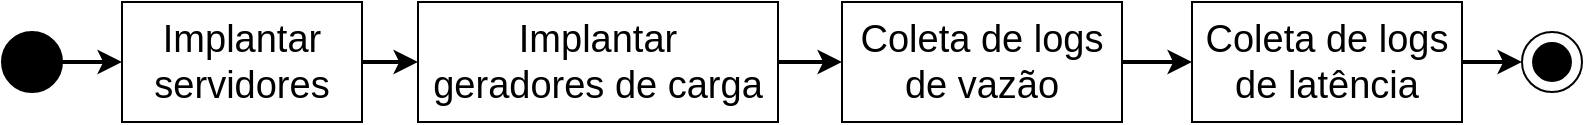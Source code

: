 <mxfile version="14.5.1" type="device"><diagram id="w-_znWhMuPQtgI2rvBHF" name="Page-1"><mxGraphModel dx="1422" dy="780" grid="1" gridSize="10" guides="1" tooltips="1" connect="1" arrows="1" fold="1" page="1" pageScale="1" pageWidth="850" pageHeight="1100" math="0" shadow="0"><root><mxCell id="0"/><mxCell id="1" parent="0"/><mxCell id="caLIB0Sc14GKjXhZfVvq-2" style="edgeStyle=orthogonalEdgeStyle;rounded=0;orthogonalLoop=1;jettySize=auto;html=1;entryX=0;entryY=0.5;entryDx=0;entryDy=0;fontFamily=Helvetica;fontSize=19;strokeWidth=2;" edge="1" parent="1" source="Int5Qt2M1eceMuGHmKjV-1" target="Int5Qt2M1eceMuGHmKjV-2"><mxGeometry relative="1" as="geometry"/></mxCell><mxCell id="Int5Qt2M1eceMuGHmKjV-1" value="Implantar&lt;br style=&quot;font-size: 19px;&quot;&gt;servidores" style="rounded=0;whiteSpace=wrap;html=1;fontSize=19;flipH=1;" parent="1" vertex="1"><mxGeometry x="180" y="70" width="120" height="60" as="geometry"/></mxCell><mxCell id="caLIB0Sc14GKjXhZfVvq-3" style="edgeStyle=orthogonalEdgeStyle;rounded=0;orthogonalLoop=1;jettySize=auto;html=1;strokeColor=#000000;strokeWidth=2;fontFamily=Helvetica;fontSize=19;" edge="1" parent="1" source="Int5Qt2M1eceMuGHmKjV-2" target="Int5Qt2M1eceMuGHmKjV-3"><mxGeometry relative="1" as="geometry"/></mxCell><mxCell id="Int5Qt2M1eceMuGHmKjV-2" value="Implantar&lt;br style=&quot;font-size: 19px;&quot;&gt;geradores de carga" style="rounded=0;whiteSpace=wrap;html=1;fontSize=19;flipH=1;" parent="1" vertex="1"><mxGeometry x="328" y="70" width="180" height="60" as="geometry"/></mxCell><mxCell id="caLIB0Sc14GKjXhZfVvq-4" style="edgeStyle=orthogonalEdgeStyle;rounded=0;orthogonalLoop=1;jettySize=auto;html=1;strokeColor=#000000;strokeWidth=2;fontFamily=Helvetica;fontSize=19;" edge="1" parent="1" source="Int5Qt2M1eceMuGHmKjV-3" target="Int5Qt2M1eceMuGHmKjV-4"><mxGeometry relative="1" as="geometry"/></mxCell><mxCell id="Int5Qt2M1eceMuGHmKjV-3" value="Coleta de logs&lt;br style=&quot;font-size: 19px;&quot;&gt;de vazão" style="rounded=0;whiteSpace=wrap;html=1;fontSize=19;flipH=1;" parent="1" vertex="1"><mxGeometry x="540" y="70" width="140" height="60" as="geometry"/></mxCell><mxCell id="caLIB0Sc14GKjXhZfVvq-5" style="edgeStyle=orthogonalEdgeStyle;rounded=0;orthogonalLoop=1;jettySize=auto;html=1;entryX=0;entryY=0.5;entryDx=0;entryDy=0;strokeColor=#000000;strokeWidth=2;fontFamily=Helvetica;fontSize=19;" edge="1" parent="1" source="Int5Qt2M1eceMuGHmKjV-4" target="Int5Qt2M1eceMuGHmKjV-12"><mxGeometry relative="1" as="geometry"/></mxCell><mxCell id="Int5Qt2M1eceMuGHmKjV-4" value="Coleta de logs&lt;br style=&quot;font-size: 19px;&quot;&gt;de latência" style="rounded=0;whiteSpace=wrap;html=1;fontSize=19;flipH=1;" parent="1" vertex="1"><mxGeometry x="715" y="70" width="135" height="60" as="geometry"/></mxCell><mxCell id="caLIB0Sc14GKjXhZfVvq-6" style="edgeStyle=orthogonalEdgeStyle;rounded=0;orthogonalLoop=1;jettySize=auto;html=1;strokeColor=#000000;strokeWidth=2;fontFamily=Helvetica;fontSize=19;" edge="1" parent="1" source="Int5Qt2M1eceMuGHmKjV-8" target="Int5Qt2M1eceMuGHmKjV-1"><mxGeometry relative="1" as="geometry"/></mxCell><mxCell id="Int5Qt2M1eceMuGHmKjV-8" value="" style="ellipse;whiteSpace=wrap;html=1;aspect=fixed;fillColor=#000000;flipH=1;fontSize=19;" parent="1" vertex="1"><mxGeometry x="120" y="85" width="30" height="30" as="geometry"/></mxCell><mxCell id="Int5Qt2M1eceMuGHmKjV-14" value="" style="group;flipH=1;aspect=fixed;fontSize=19;" parent="1" vertex="1" connectable="0"><mxGeometry x="880" y="85" width="30" height="30" as="geometry"/></mxCell><mxCell id="Int5Qt2M1eceMuGHmKjV-9" value="" style="ellipse;whiteSpace=wrap;html=1;aspect=fixed;fillColor=#000000;fontSize=19;" parent="Int5Qt2M1eceMuGHmKjV-14" vertex="1"><mxGeometry x="5.526" y="5.526" width="18.947" height="18.947" as="geometry"/></mxCell><mxCell id="Int5Qt2M1eceMuGHmKjV-12" value="" style="ellipse;whiteSpace=wrap;html=1;aspect=fixed;fillColor=none;fontSize=19;" parent="Int5Qt2M1eceMuGHmKjV-14" vertex="1"><mxGeometry width="30" height="30" as="geometry"/></mxCell></root></mxGraphModel></diagram></mxfile>